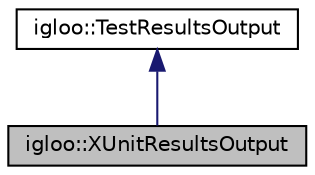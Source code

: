 digraph "igloo::XUnitResultsOutput"
{
 // INTERACTIVE_SVG=YES
  edge [fontname="Helvetica",fontsize="10",labelfontname="Helvetica",labelfontsize="10"];
  node [fontname="Helvetica",fontsize="10",shape=record];
  Node2 [label="igloo::XUnitResultsOutput",height=0.2,width=0.4,color="black", fillcolor="grey75", style="filled", fontcolor="black"];
  Node3 -> Node2 [dir="back",color="midnightblue",fontsize="10",style="solid",fontname="Helvetica"];
  Node3 [label="igloo::TestResultsOutput",height=0.2,width=0.4,color="black", fillcolor="white", style="filled",URL="$classigloo_1_1TestResultsOutput.html"];
}
